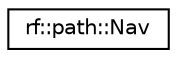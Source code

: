 digraph "Graphical Class Hierarchy"
{
  edge [fontname="Helvetica",fontsize="10",labelfontname="Helvetica",labelfontsize="10"];
  node [fontname="Helvetica",fontsize="10",shape=record];
  rankdir="LR";
  Node0 [label="rf::path::Nav",height=0.2,width=0.4,color="black", fillcolor="white", style="filled",URL="$structrf_1_1path_1_1_nav.html",tooltip="Navigation tile. "];
}
